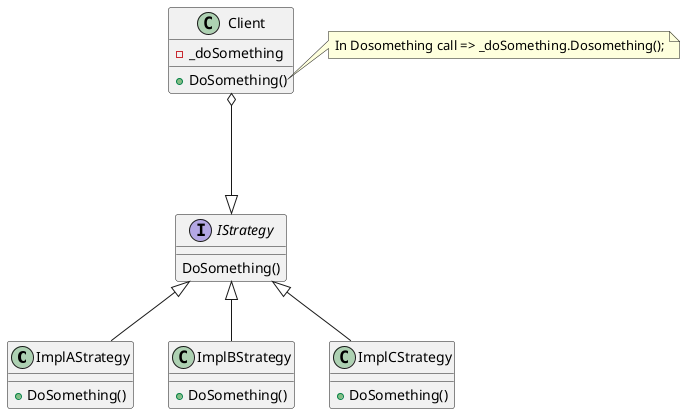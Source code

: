 @startuml
'https://plantuml.com/class-diagram

class ImplAStrategy {
+DoSomething()
}
class ImplBStrategy{
+DoSomething()
}
class ImplCStrategy{
+DoSomething()
}
class Client{
-_doSomething
+DoSomething()
}

Client o---^ IStrategy
IStrategy <|-- ImplAStrategy
IStrategy <|-- ImplBStrategy
IStrategy <|-- ImplCStrategy

note right of Client::DoSomething
    In Dosomething call => _doSomething.Dosomething();
end note
interface IStrategy {
DoSomething()
}

@enduml